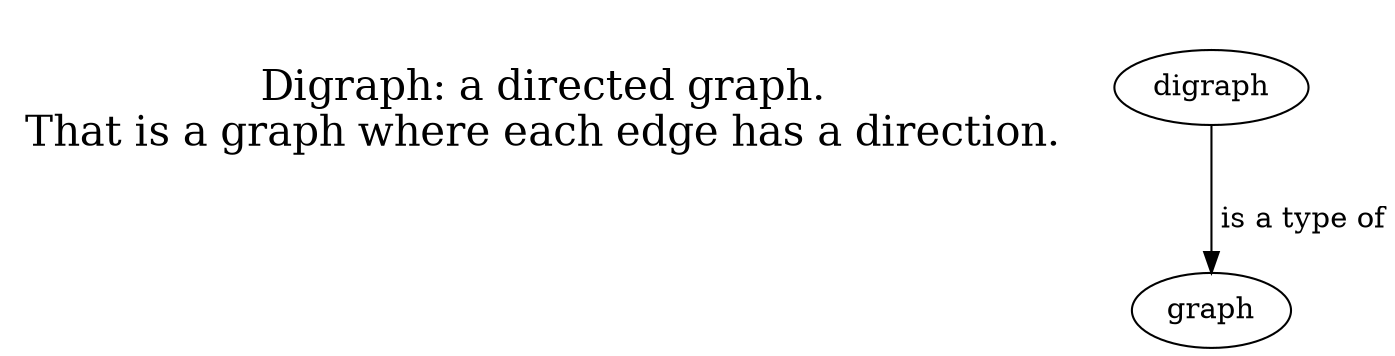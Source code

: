 digraph G {
"
Digraph: a directed graph.
That is a graph where each edge has a direction.
" [shape=none fontsize=20]

"digraph" -> "graph" [label=" is a type of"]
}
